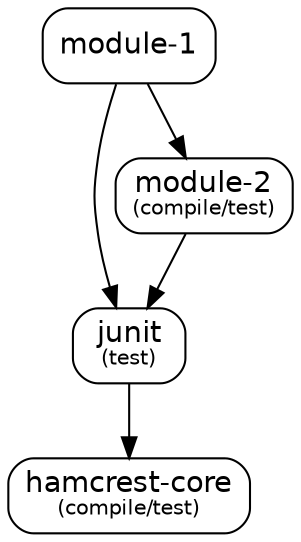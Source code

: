 digraph "merge-test" {
  node [shape="box",style="rounded",fontname="Helvetica",fontsize="14"]
  edge [fontsize="10",fontname="Helvetica"]

  // Node Definitions:
  "junit:junit"[label=<junit<font point-size="10"><br/>(test)</font>>]
  "org.hamcrest:hamcrest-core"[label=<hamcrest-core<font point-size="10"><br/>(compile/test)</font>>]
  "com.github.ferstl:module-2"[label=<module-2<font point-size="10"><br/>(compile/test)</font>>]
  "com.github.ferstl:module-1"[label=<module-1>]

  // Edge Definitions:
  "junit:junit" -> "org.hamcrest:hamcrest-core"
  "com.github.ferstl:module-2" -> "junit:junit"
  "com.github.ferstl:module-1" -> "com.github.ferstl:module-2"
  "com.github.ferstl:module-1" -> "junit:junit"
}
